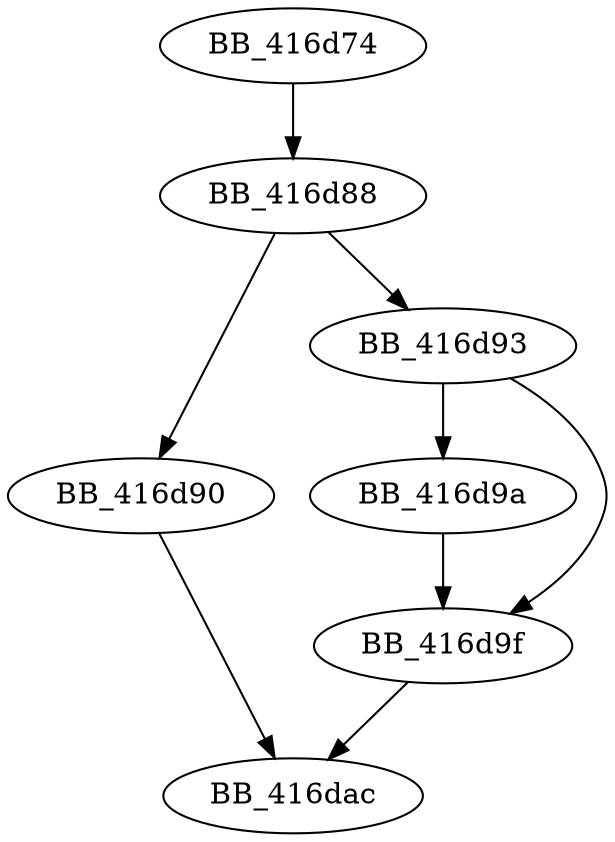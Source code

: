 DiGraph __Mtx_init{
BB_416d74->BB_416d88
BB_416d88->BB_416d90
BB_416d88->BB_416d93
BB_416d90->BB_416dac
BB_416d93->BB_416d9a
BB_416d93->BB_416d9f
BB_416d9a->BB_416d9f
BB_416d9f->BB_416dac
}

